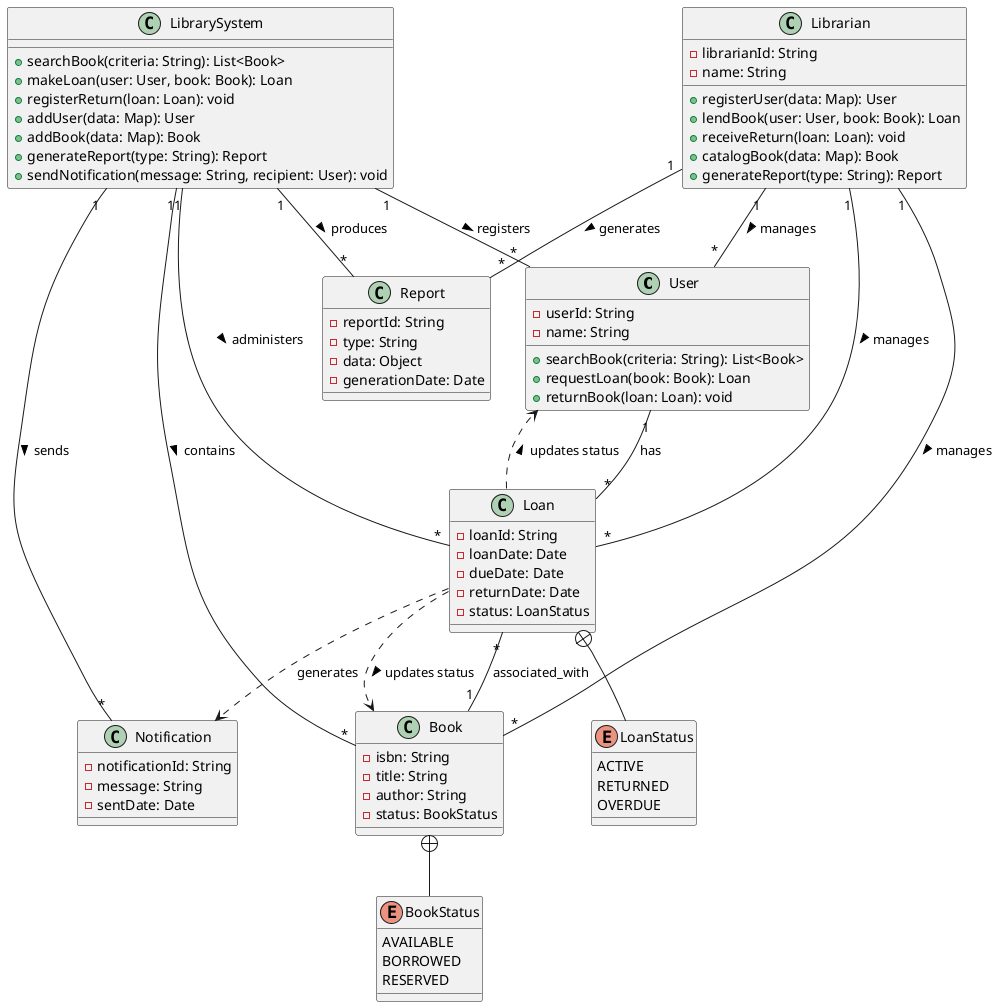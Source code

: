 @startuml LibraryClassDiagramEng

' Classes
class User {
  - userId: String
  - name: String
  + searchBook(criteria: String): List<Book>
  + requestLoan(book: Book): Loan
  + returnBook(loan: Loan): void
}

class Librarian {
  - librarianId: String
  - name: String
  + registerUser(data: Map): User
  + lendBook(user: User, book: Book): Loan
  + receiveReturn(loan: Loan): void
  + catalogBook(data: Map): Book
  + generateReport(type: String): Report
}

class Book {
  - isbn: String
  - title: String
  - author: String
  - status: BookStatus
}

enum BookStatus {
  AVAILABLE
  BORROWED
  RESERVED
}

class Loan {
  - loanId: String
  - loanDate: Date
  - dueDate: Date
  - returnDate: Date
  - status: LoanStatus
}

enum LoanStatus {
  ACTIVE
  RETURNED
  OVERDUE
}

class LibrarySystem {
  + searchBook(criteria: String): List<Book>
  + makeLoan(user: User, book: Book): Loan
  + registerReturn(loan: Loan): void
  + addUser(data: Map): User
  + addBook(data: Map): Book
  + generateReport(type: String): Report
  + sendNotification(message: String, recipient: User): void
}

class Notification {
    - notificationId: String
    - message: String
    - sentDate: Date
}

class Report {
    - reportId: String
    - type: String
    - data: Object
    - generationDate: Date
}

' Relationships
User "1" -- "*" Loan : has
Book "1" -- "*" Loan : associated_with
Librarian "1" -- "*" User : manages >
Librarian "1" -- "*" Book : manages >
Librarian "1" -- "*" Loan : manages >
Librarian "1" -- "*" Report : generates >

LibrarySystem "1" -- "*" Book : contains >
LibrarySystem "1" -- "*" User : registers >
LibrarySystem "1" -- "*" Loan : administers >
LibrarySystem "1" -- "*" Notification : sends >
LibrarySystem "1" -- "*" Report : produces >

Loan ..> Notification : generates
Loan ..> Book : updates status >
Loan ..> User : updates status >

Book +-- BookStatus
Loan +-- LoanStatus

@enduml
